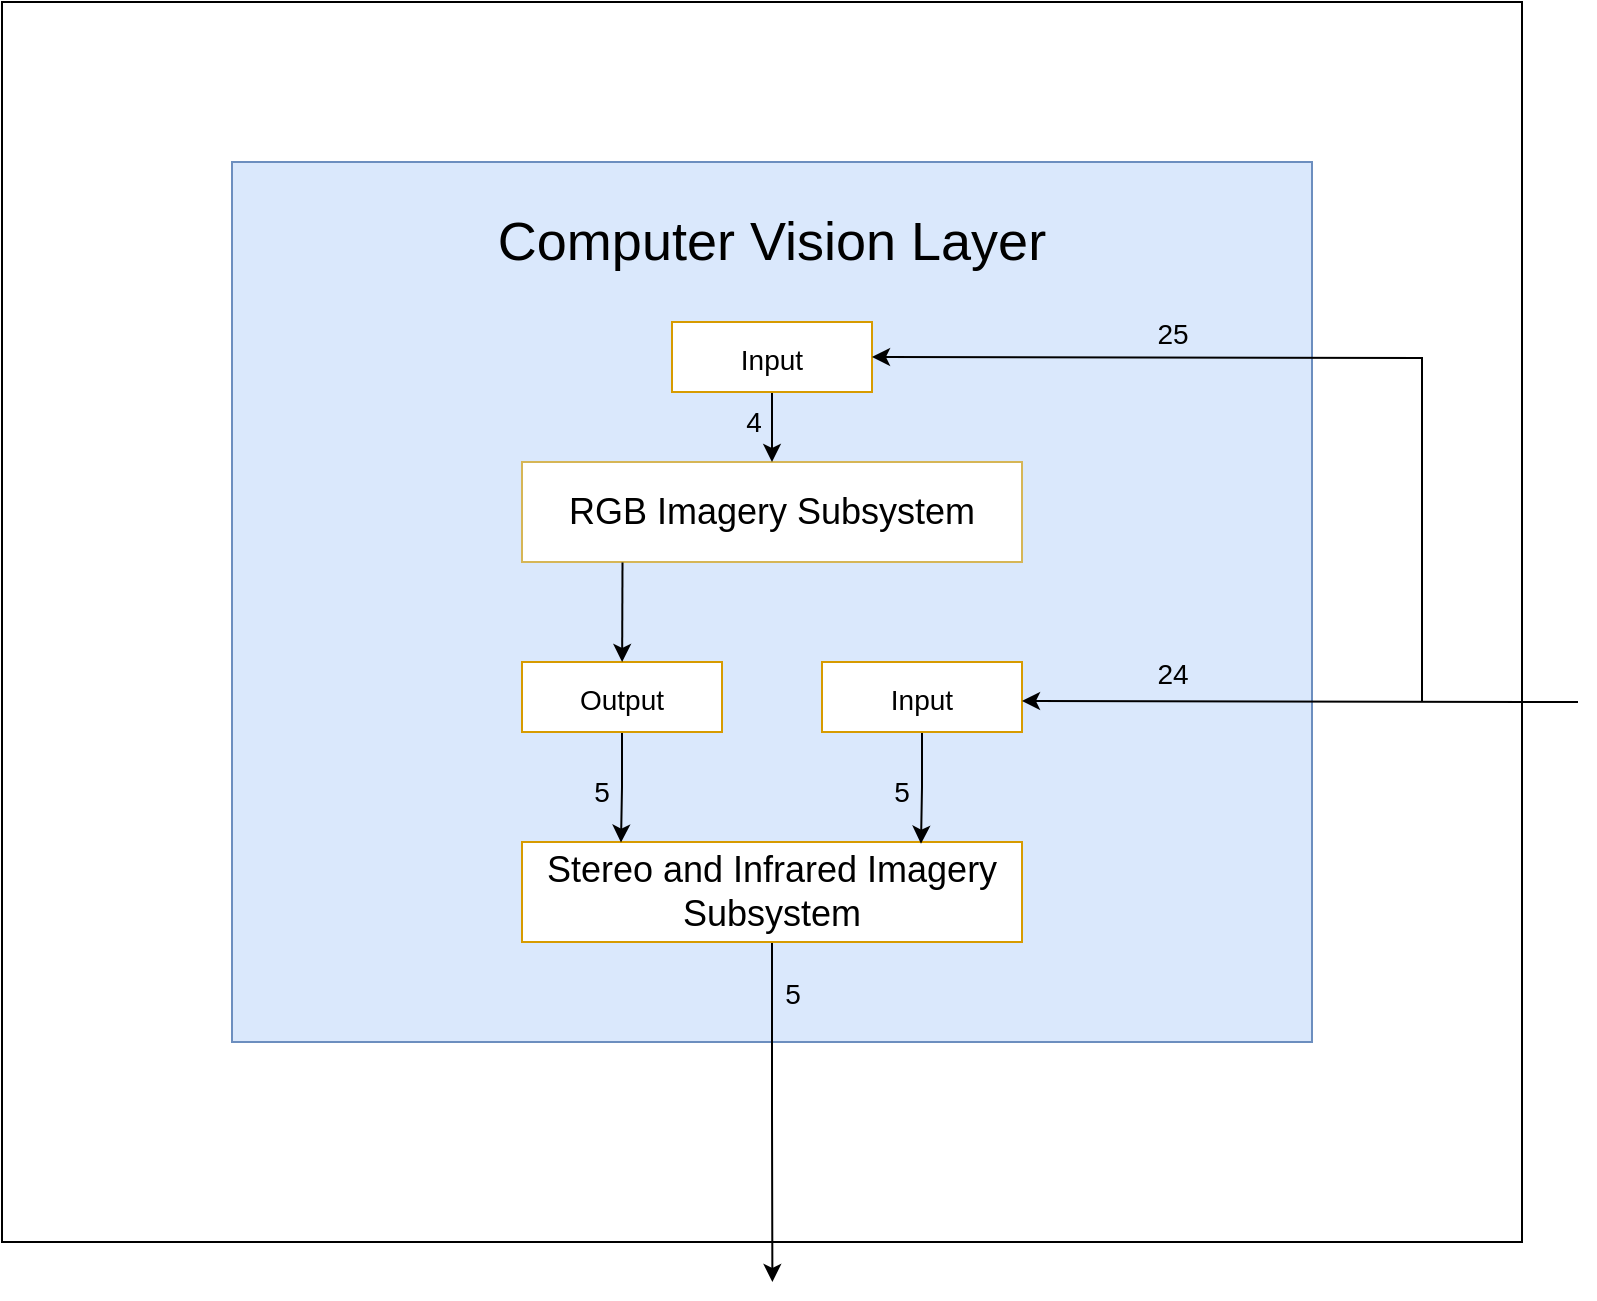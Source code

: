 <mxfile version="15.8.7" type="github">
  <diagram id="ZNL0iLQjPphfyEGivicY" name="Page-1">
    <mxGraphModel dx="868" dy="488" grid="1" gridSize="10" guides="1" tooltips="1" connect="1" arrows="1" fold="1" page="1" pageScale="1" pageWidth="850" pageHeight="1100" math="0" shadow="0">
      <root>
        <mxCell id="0" />
        <mxCell id="1" parent="0" />
        <mxCell id="gwSPVN6uV4DDkJalXsT2-30" value="" style="rounded=0;whiteSpace=wrap;html=1;fontSize=14;" parent="1" vertex="1">
          <mxGeometry x="40" y="110" width="760" height="620" as="geometry" />
        </mxCell>
        <mxCell id="gwSPVN6uV4DDkJalXsT2-1" value="" style="rounded=0;whiteSpace=wrap;html=1;fillColor=#dae8fc;strokeColor=#6c8ebf;" parent="1" vertex="1">
          <mxGeometry x="155" y="190" width="540" height="440" as="geometry" />
        </mxCell>
        <mxCell id="gwSPVN6uV4DDkJalXsT2-2" value="Computer Vision Layer" style="text;html=1;strokeColor=none;fillColor=none;align=center;verticalAlign=middle;whiteSpace=wrap;rounded=0;fontSize=27;" parent="1" vertex="1">
          <mxGeometry x="275" y="200" width="300" height="60" as="geometry" />
        </mxCell>
        <mxCell id="gwSPVN6uV4DDkJalXsT2-3" value="RGB Imagery Subsystem" style="rounded=0;whiteSpace=wrap;html=1;fontSize=18;fillColor=#FFFFFF;strokeColor=#d6b656;" parent="1" vertex="1">
          <mxGeometry x="300" y="340" width="250" height="50" as="geometry" />
        </mxCell>
        <mxCell id="iLLNbYYgNTQAhazE18T--7" style="edgeStyle=orthogonalEdgeStyle;rounded=0;orthogonalLoop=1;jettySize=auto;html=1;exitX=0.5;exitY=1;exitDx=0;exitDy=0;" parent="1" source="gwSPVN6uV4DDkJalXsT2-4" edge="1">
          <mxGeometry relative="1" as="geometry">
            <mxPoint x="425.2" y="750" as="targetPoint" />
          </mxGeometry>
        </mxCell>
        <mxCell id="gwSPVN6uV4DDkJalXsT2-4" value="Stereo and Infrared Imagery Subsystem" style="rounded=0;whiteSpace=wrap;html=1;fontSize=18;fillColor=#FFFFFF;strokeColor=#d79b00;" parent="1" vertex="1">
          <mxGeometry x="300" y="530" width="250" height="50" as="geometry" />
        </mxCell>
        <mxCell id="gwSPVN6uV4DDkJalXsT2-15" style="edgeStyle=orthogonalEdgeStyle;rounded=0;orthogonalLoop=1;jettySize=auto;html=1;entryX=0.198;entryY=0.006;entryDx=0;entryDy=0;entryPerimeter=0;fontSize=14;" parent="1" source="gwSPVN6uV4DDkJalXsT2-6" target="gwSPVN6uV4DDkJalXsT2-4" edge="1">
          <mxGeometry relative="1" as="geometry" />
        </mxCell>
        <mxCell id="gwSPVN6uV4DDkJalXsT2-6" value="&lt;font style=&quot;font-size: 14px&quot;&gt;Output&lt;/font&gt;" style="rounded=0;whiteSpace=wrap;html=1;fontSize=18;fillColor=#FFFFFF;strokeColor=#d79b00;" parent="1" vertex="1">
          <mxGeometry x="300" y="440" width="100" height="35" as="geometry" />
        </mxCell>
        <mxCell id="gwSPVN6uV4DDkJalXsT2-12" style="edgeStyle=orthogonalEdgeStyle;rounded=0;orthogonalLoop=1;jettySize=auto;html=1;exitX=0.5;exitY=1;exitDx=0;exitDy=0;entryX=0.5;entryY=0;entryDx=0;entryDy=0;fontSize=14;" parent="1" source="gwSPVN6uV4DDkJalXsT2-8" target="gwSPVN6uV4DDkJalXsT2-3" edge="1">
          <mxGeometry relative="1" as="geometry" />
        </mxCell>
        <mxCell id="gwSPVN6uV4DDkJalXsT2-8" value="&lt;span style=&quot;font-size: 14px&quot;&gt;Input&lt;br&gt;&lt;/span&gt;" style="rounded=0;whiteSpace=wrap;html=1;fontSize=18;fillColor=#FFFFFF;strokeColor=#d79b00;" parent="1" vertex="1">
          <mxGeometry x="375" y="270" width="100" height="35" as="geometry" />
        </mxCell>
        <mxCell id="gwSPVN6uV4DDkJalXsT2-23" style="edgeStyle=orthogonalEdgeStyle;rounded=0;orthogonalLoop=1;jettySize=auto;html=1;entryX=0.798;entryY=0.017;entryDx=0;entryDy=0;entryPerimeter=0;fontSize=14;" parent="1" source="gwSPVN6uV4DDkJalXsT2-11" target="gwSPVN6uV4DDkJalXsT2-4" edge="1">
          <mxGeometry relative="1" as="geometry" />
        </mxCell>
        <mxCell id="gwSPVN6uV4DDkJalXsT2-11" value="&lt;span style=&quot;font-size: 14px&quot;&gt;Input&lt;br&gt;&lt;/span&gt;" style="rounded=0;whiteSpace=wrap;html=1;fontSize=18;fillColor=#FFFFFF;strokeColor=#d79b00;" parent="1" vertex="1">
          <mxGeometry x="450" y="440" width="100" height="35" as="geometry" />
        </mxCell>
        <mxCell id="gwSPVN6uV4DDkJalXsT2-13" value="" style="endArrow=classic;html=1;rounded=0;fontSize=14;exitX=0.201;exitY=1.006;exitDx=0;exitDy=0;exitPerimeter=0;" parent="1" source="gwSPVN6uV4DDkJalXsT2-3" target="gwSPVN6uV4DDkJalXsT2-6" edge="1">
          <mxGeometry width="50" height="50" relative="1" as="geometry">
            <mxPoint x="400" y="390" as="sourcePoint" />
            <mxPoint x="450" y="340" as="targetPoint" />
          </mxGeometry>
        </mxCell>
        <mxCell id="gwSPVN6uV4DDkJalXsT2-24" value="5" style="text;html=1;strokeColor=none;fillColor=none;align=center;verticalAlign=middle;whiteSpace=wrap;rounded=0;fontSize=14;" parent="1" vertex="1">
          <mxGeometry x="460" y="490" width="60" height="30" as="geometry" />
        </mxCell>
        <mxCell id="gwSPVN6uV4DDkJalXsT2-26" value="4" style="text;html=1;strokeColor=none;fillColor=none;align=center;verticalAlign=middle;whiteSpace=wrap;rounded=0;fontSize=14;" parent="1" vertex="1">
          <mxGeometry x="386" y="305" width="60" height="30" as="geometry" />
        </mxCell>
        <mxCell id="gwSPVN6uV4DDkJalXsT2-31" value="5" style="text;html=1;strokeColor=none;fillColor=none;align=center;verticalAlign=middle;whiteSpace=wrap;rounded=0;fontSize=14;" parent="1" vertex="1">
          <mxGeometry x="310" y="490" width="60" height="30" as="geometry" />
        </mxCell>
        <mxCell id="iLLNbYYgNTQAhazE18T--1" value="&lt;font style=&quot;font-size: 14px&quot;&gt;24&lt;br&gt;&lt;/font&gt;" style="text;html=1;align=center;verticalAlign=middle;resizable=0;points=[];autosize=1;strokeColor=none;fillColor=none;fontSize=18;" parent="1" vertex="1">
          <mxGeometry x="610" y="430" width="30" height="30" as="geometry" />
        </mxCell>
        <mxCell id="iLLNbYYgNTQAhazE18T--2" value="&lt;font style=&quot;font-size: 14px&quot;&gt;5&lt;br&gt;&lt;/font&gt;" style="text;html=1;align=center;verticalAlign=middle;resizable=0;points=[];autosize=1;strokeColor=none;fillColor=none;fontSize=18;" parent="1" vertex="1">
          <mxGeometry x="425" y="590" width="20" height="30" as="geometry" />
        </mxCell>
        <mxCell id="iLLNbYYgNTQAhazE18T--4" value="" style="endArrow=classic;html=1;rounded=0;entryX=1;entryY=0.5;entryDx=0;entryDy=0;" parent="1" target="gwSPVN6uV4DDkJalXsT2-8" edge="1">
          <mxGeometry width="50" height="50" relative="1" as="geometry">
            <mxPoint x="750" y="460" as="sourcePoint" />
            <mxPoint x="470" y="390" as="targetPoint" />
            <Array as="points">
              <mxPoint x="750" y="288" />
            </Array>
          </mxGeometry>
        </mxCell>
        <mxCell id="iLLNbYYgNTQAhazE18T--5" value="" style="endArrow=classic;html=1;rounded=0;entryX=1;entryY=0.5;entryDx=0;entryDy=0;" parent="1" edge="1">
          <mxGeometry width="50" height="50" relative="1" as="geometry">
            <mxPoint x="828" y="460" as="sourcePoint" />
            <mxPoint x="550" y="459.5" as="targetPoint" />
          </mxGeometry>
        </mxCell>
        <mxCell id="iLLNbYYgNTQAhazE18T--6" value="&lt;font style=&quot;font-size: 14px&quot;&gt;25&lt;br&gt;&lt;/font&gt;" style="text;html=1;align=center;verticalAlign=middle;resizable=0;points=[];autosize=1;strokeColor=none;fillColor=none;fontSize=18;" parent="1" vertex="1">
          <mxGeometry x="610" y="260" width="30" height="30" as="geometry" />
        </mxCell>
      </root>
    </mxGraphModel>
  </diagram>
</mxfile>
